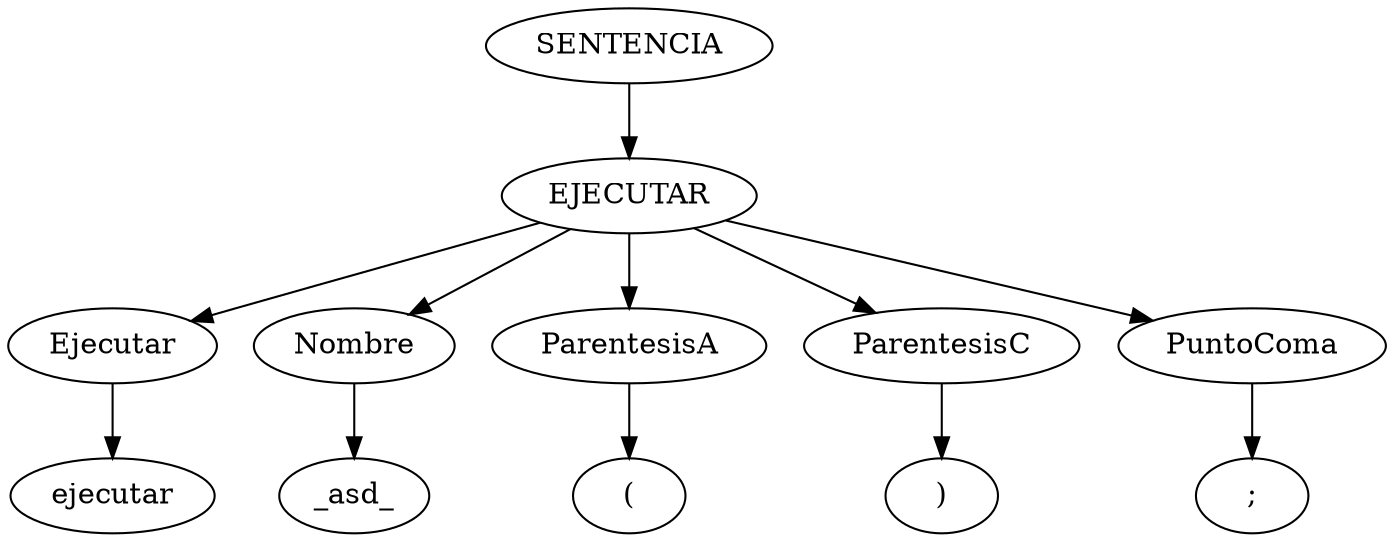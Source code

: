digraph Arbol_Sintactico{

node0[label = "SENTENCIA"];
node0 -> node00
node00[label = "EJECUTAR"];
node00 -> node000
node000[label = "Ejecutar"];
node000c[label = "ejecutar"];
node000 -> node000c
node00 -> node001
node001[label = "Nombre"];
node001c[label = "_asd_"];
node001 -> node001c
node00 -> node002
node002[label = "ParentesisA"];
node002c[label = "("];
node002 -> node002c
node00 -> node003
node003[label = "ParentesisC"];
node003c[label = ")"];
node003 -> node003c
node00 -> node004
node004[label = "PuntoComa"];
node004c[label = ";"];
node004 -> node004c


}
